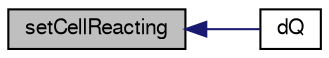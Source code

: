 digraph "setCellReacting"
{
  bgcolor="transparent";
  edge [fontname="FreeSans",fontsize="10",labelfontname="FreeSans",labelfontsize="10"];
  node [fontname="FreeSans",fontsize="10",shape=record];
  rankdir="LR";
  Node18 [label="setCellReacting",height=0.2,width=0.4,color="black", fillcolor="grey75", style="filled", fontcolor="black"];
  Node18 -> Node19 [dir="back",color="midnightblue",fontsize="10",style="solid",fontname="FreeSans"];
  Node19 [label="dQ",height=0.2,width=0.4,color="black",URL="$a30194.html#af6dc62b219d3abdbea763cef068aefa4",tooltip="Return the heat release, i.e. enthalpy/sec [m2/s3]. "];
}
